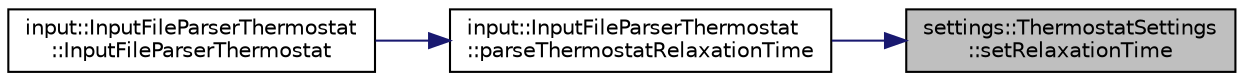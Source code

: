 digraph "settings::ThermostatSettings::setRelaxationTime"
{
 // LATEX_PDF_SIZE
  edge [fontname="Helvetica",fontsize="10",labelfontname="Helvetica",labelfontsize="10"];
  node [fontname="Helvetica",fontsize="10",shape=record];
  rankdir="RL";
  Node1 [label="settings::ThermostatSettings\l::setRelaxationTime",height=0.2,width=0.4,color="black", fillcolor="grey75", style="filled", fontcolor="black",tooltip=" "];
  Node1 -> Node2 [dir="back",color="midnightblue",fontsize="10",style="solid",fontname="Helvetica"];
  Node2 [label="input::InputFileParserThermostat\l::parseThermostatRelaxationTime",height=0.2,width=0.4,color="black", fillcolor="white", style="filled",URL="$classinput_1_1InputFileParserThermostat.html#aa0a886b66efd3f0e3c4d4f9d9428de40",tooltip="parses the relaxation time of the thermostat"];
  Node2 -> Node3 [dir="back",color="midnightblue",fontsize="10",style="solid",fontname="Helvetica"];
  Node3 [label="input::InputFileParserThermostat\l::InputFileParserThermostat",height=0.2,width=0.4,color="black", fillcolor="white", style="filled",URL="$classinput_1_1InputFileParserThermostat.html#ad1211ce0265485acf4f908075b7a808e",tooltip="Construct a new Input File Parser Thermostat:: Input File Parser Thermostat object."];
}
